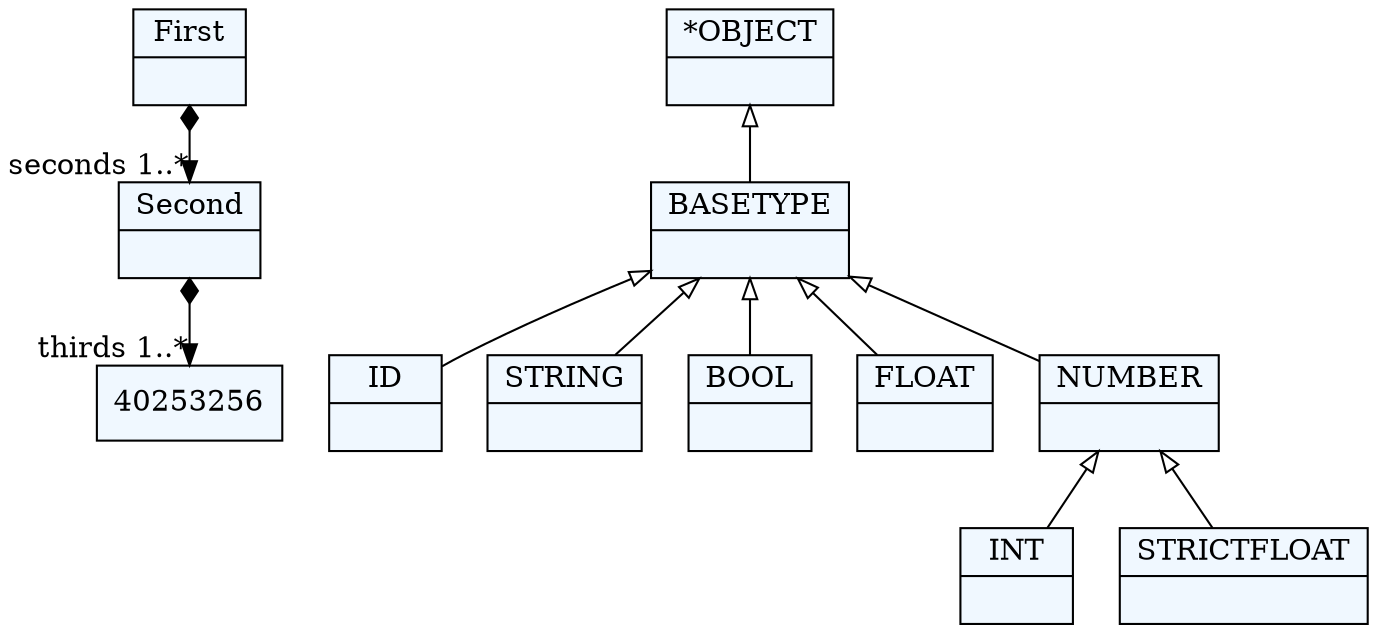 
    digraph xtext {
    fontname = "Bitstream Vera Sans"
    fontsize = 8
    node[
        shape=record,
        style=filled,
        fillcolor=aliceblue
    ]
    nodesep = 0.3
    edge[dir=black,arrowtail=empty]


40307432[ label="{First|}"]

40173336[ label="{ID|}"]

40188888[ label="{STRING|}"]

40312968[ label="{BOOL|}"]

40329576[ label="{INT|}"]

40166744[ label="{FLOAT|}"]

40229800[ label="{STRICTFLOAT|}"]

40236056[ label="{NUMBER|}"]

40241592[ label="{BASETYPE|}"]

40247128[ label="{*OBJECT|}"]

40260856[ label="{Second|}"]



40307432 -> 40260856[arrowtail=diamond, dir=both, headlabel="seconds 1..*"]
40236056 -> 40229800 [dir=back]
40236056 -> 40329576 [dir=back]
40241592 -> 40236056 [dir=back]
40241592 -> 40166744 [dir=back]
40241592 -> 40312968 [dir=back]
40241592 -> 40173336 [dir=back]
40241592 -> 40188888 [dir=back]
40247128 -> 40241592 [dir=back]
40260856 -> 40253256[arrowtail=diamond, dir=both, headlabel="thirds 1..*"]

}
